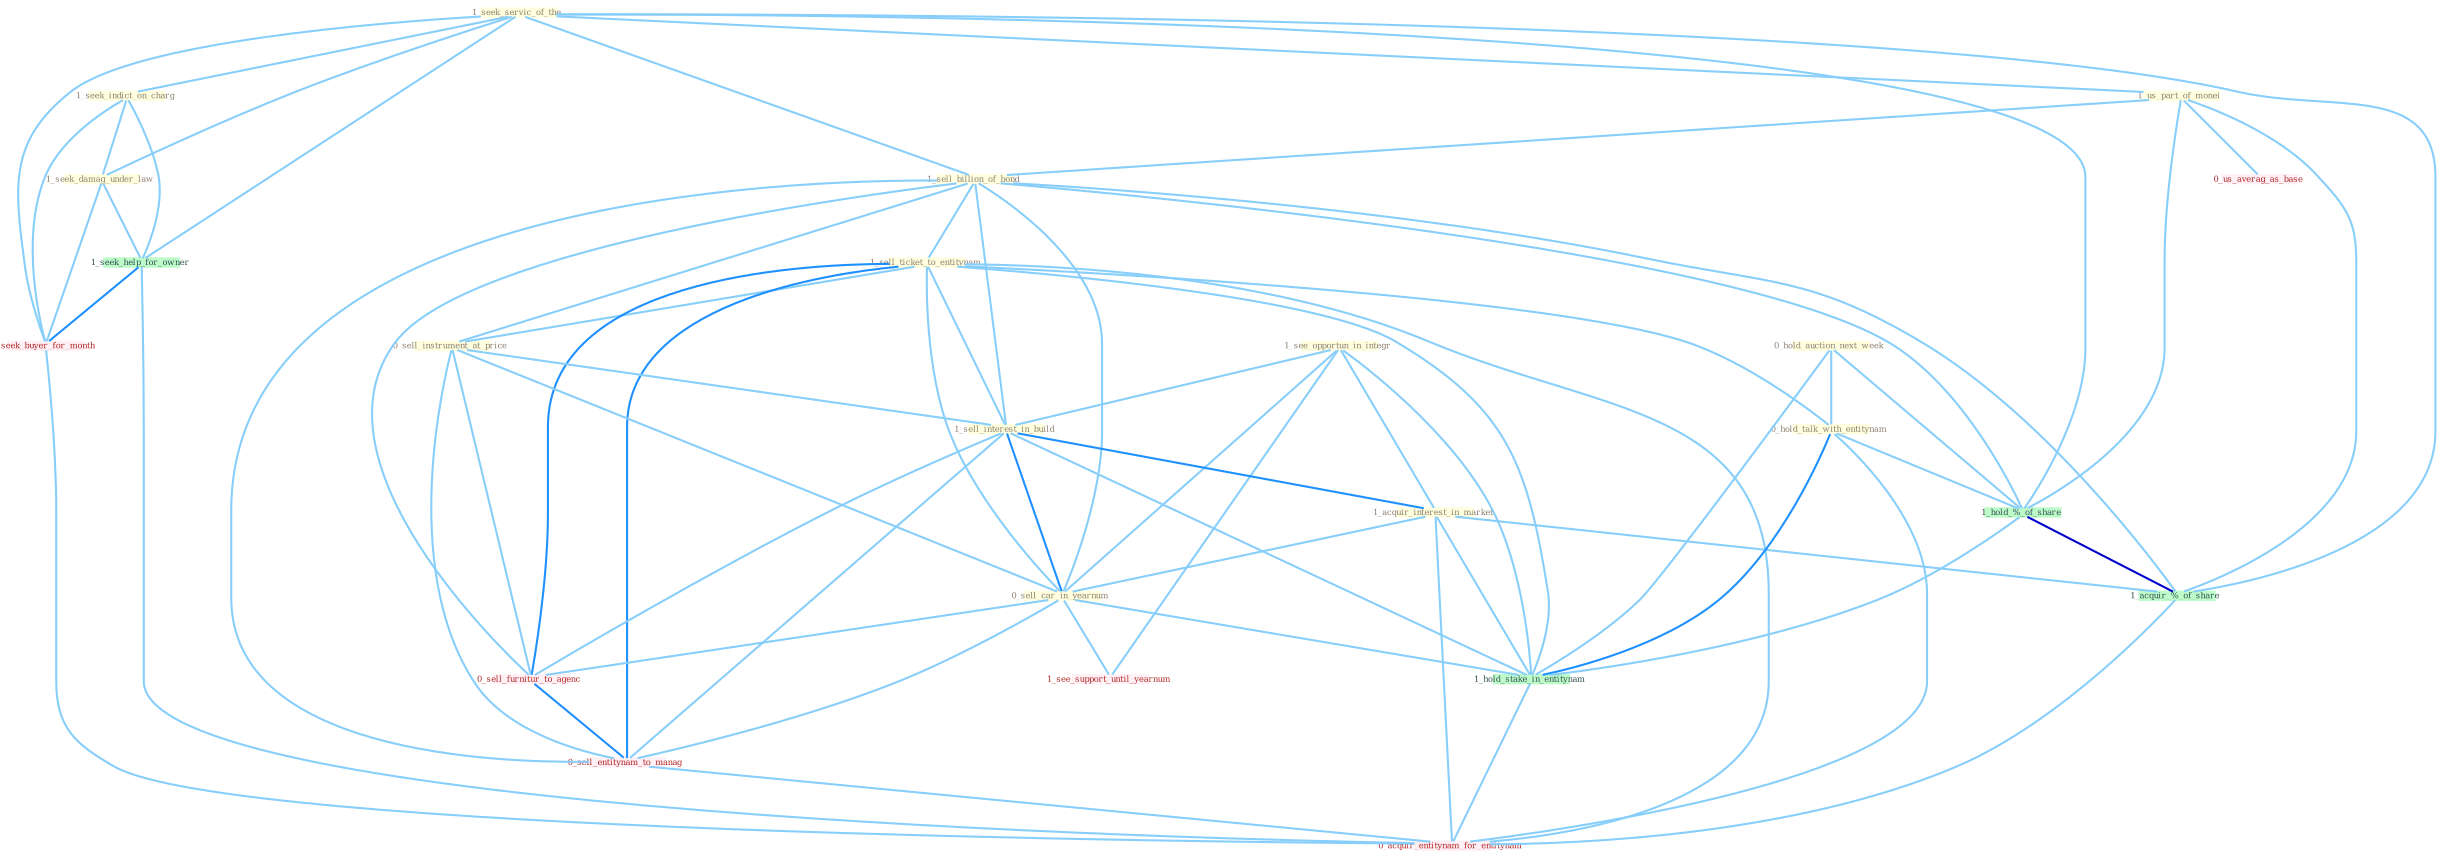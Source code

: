 Graph G{ 
    node
    [shape=polygon,style=filled,width=.5,height=.06,color="#BDFCC9",fixedsize=true,fontsize=4,
    fontcolor="#2f4f4f"];
    {node
    [color="#ffffe0", fontcolor="#8b7d6b"] "1_seek_servic_of_the " "0_hold_auction_next_week " "1_us_part_of_monei " "1_sell_billion_of_bond " "1_sell_ticket_to_entitynam " "1_seek_indict_on_charg " "0_sell_instrument_at_price " "1_see_opportun_in_integr " "1_sell_interest_in_build " "1_acquir_interest_in_market " "1_seek_damag_under_law " "0_hold_talk_with_entitynam " "0_sell_car_in_yearnum "}
{node [color="#fff0f5", fontcolor="#b22222"] "0_seek_buyer_for_month " "1_see_support_until_yearnum " "0_sell_furnitur_to_agenc " "0_us_averag_as_base " "0_sell_entitynam_to_manag " "0_acquir_entitynam_for_entitynam "}
edge [color="#B0E2FF"];

	"1_seek_servic_of_the " -- "1_us_part_of_monei " [w="1", color="#87cefa" ];
	"1_seek_servic_of_the " -- "1_sell_billion_of_bond " [w="1", color="#87cefa" ];
	"1_seek_servic_of_the " -- "1_seek_indict_on_charg " [w="1", color="#87cefa" ];
	"1_seek_servic_of_the " -- "1_seek_damag_under_law " [w="1", color="#87cefa" ];
	"1_seek_servic_of_the " -- "1_hold_%_of_share " [w="1", color="#87cefa" ];
	"1_seek_servic_of_the " -- "1_seek_help_for_owner " [w="1", color="#87cefa" ];
	"1_seek_servic_of_the " -- "0_seek_buyer_for_month " [w="1", color="#87cefa" ];
	"1_seek_servic_of_the " -- "1_acquir_%_of_share " [w="1", color="#87cefa" ];
	"0_hold_auction_next_week " -- "0_hold_talk_with_entitynam " [w="1", color="#87cefa" ];
	"0_hold_auction_next_week " -- "1_hold_%_of_share " [w="1", color="#87cefa" ];
	"0_hold_auction_next_week " -- "1_hold_stake_in_entitynam " [w="1", color="#87cefa" ];
	"1_us_part_of_monei " -- "1_sell_billion_of_bond " [w="1", color="#87cefa" ];
	"1_us_part_of_monei " -- "1_hold_%_of_share " [w="1", color="#87cefa" ];
	"1_us_part_of_monei " -- "1_acquir_%_of_share " [w="1", color="#87cefa" ];
	"1_us_part_of_monei " -- "0_us_averag_as_base " [w="1", color="#87cefa" ];
	"1_sell_billion_of_bond " -- "1_sell_ticket_to_entitynam " [w="1", color="#87cefa" ];
	"1_sell_billion_of_bond " -- "0_sell_instrument_at_price " [w="1", color="#87cefa" ];
	"1_sell_billion_of_bond " -- "1_sell_interest_in_build " [w="1", color="#87cefa" ];
	"1_sell_billion_of_bond " -- "0_sell_car_in_yearnum " [w="1", color="#87cefa" ];
	"1_sell_billion_of_bond " -- "1_hold_%_of_share " [w="1", color="#87cefa" ];
	"1_sell_billion_of_bond " -- "1_acquir_%_of_share " [w="1", color="#87cefa" ];
	"1_sell_billion_of_bond " -- "0_sell_furnitur_to_agenc " [w="1", color="#87cefa" ];
	"1_sell_billion_of_bond " -- "0_sell_entitynam_to_manag " [w="1", color="#87cefa" ];
	"1_sell_ticket_to_entitynam " -- "0_sell_instrument_at_price " [w="1", color="#87cefa" ];
	"1_sell_ticket_to_entitynam " -- "1_sell_interest_in_build " [w="1", color="#87cefa" ];
	"1_sell_ticket_to_entitynam " -- "0_hold_talk_with_entitynam " [w="1", color="#87cefa" ];
	"1_sell_ticket_to_entitynam " -- "0_sell_car_in_yearnum " [w="1", color="#87cefa" ];
	"1_sell_ticket_to_entitynam " -- "1_hold_stake_in_entitynam " [w="1", color="#87cefa" ];
	"1_sell_ticket_to_entitynam " -- "0_sell_furnitur_to_agenc " [w="2", color="#1e90ff" , len=0.8];
	"1_sell_ticket_to_entitynam " -- "0_sell_entitynam_to_manag " [w="2", color="#1e90ff" , len=0.8];
	"1_sell_ticket_to_entitynam " -- "0_acquir_entitynam_for_entitynam " [w="1", color="#87cefa" ];
	"1_seek_indict_on_charg " -- "1_seek_damag_under_law " [w="1", color="#87cefa" ];
	"1_seek_indict_on_charg " -- "1_seek_help_for_owner " [w="1", color="#87cefa" ];
	"1_seek_indict_on_charg " -- "0_seek_buyer_for_month " [w="1", color="#87cefa" ];
	"0_sell_instrument_at_price " -- "1_sell_interest_in_build " [w="1", color="#87cefa" ];
	"0_sell_instrument_at_price " -- "0_sell_car_in_yearnum " [w="1", color="#87cefa" ];
	"0_sell_instrument_at_price " -- "0_sell_furnitur_to_agenc " [w="1", color="#87cefa" ];
	"0_sell_instrument_at_price " -- "0_sell_entitynam_to_manag " [w="1", color="#87cefa" ];
	"1_see_opportun_in_integr " -- "1_sell_interest_in_build " [w="1", color="#87cefa" ];
	"1_see_opportun_in_integr " -- "1_acquir_interest_in_market " [w="1", color="#87cefa" ];
	"1_see_opportun_in_integr " -- "0_sell_car_in_yearnum " [w="1", color="#87cefa" ];
	"1_see_opportun_in_integr " -- "1_hold_stake_in_entitynam " [w="1", color="#87cefa" ];
	"1_see_opportun_in_integr " -- "1_see_support_until_yearnum " [w="1", color="#87cefa" ];
	"1_sell_interest_in_build " -- "1_acquir_interest_in_market " [w="2", color="#1e90ff" , len=0.8];
	"1_sell_interest_in_build " -- "0_sell_car_in_yearnum " [w="2", color="#1e90ff" , len=0.8];
	"1_sell_interest_in_build " -- "1_hold_stake_in_entitynam " [w="1", color="#87cefa" ];
	"1_sell_interest_in_build " -- "0_sell_furnitur_to_agenc " [w="1", color="#87cefa" ];
	"1_sell_interest_in_build " -- "0_sell_entitynam_to_manag " [w="1", color="#87cefa" ];
	"1_acquir_interest_in_market " -- "0_sell_car_in_yearnum " [w="1", color="#87cefa" ];
	"1_acquir_interest_in_market " -- "1_hold_stake_in_entitynam " [w="1", color="#87cefa" ];
	"1_acquir_interest_in_market " -- "1_acquir_%_of_share " [w="1", color="#87cefa" ];
	"1_acquir_interest_in_market " -- "0_acquir_entitynam_for_entitynam " [w="1", color="#87cefa" ];
	"1_seek_damag_under_law " -- "1_seek_help_for_owner " [w="1", color="#87cefa" ];
	"1_seek_damag_under_law " -- "0_seek_buyer_for_month " [w="1", color="#87cefa" ];
	"0_hold_talk_with_entitynam " -- "1_hold_%_of_share " [w="1", color="#87cefa" ];
	"0_hold_talk_with_entitynam " -- "1_hold_stake_in_entitynam " [w="2", color="#1e90ff" , len=0.8];
	"0_hold_talk_with_entitynam " -- "0_acquir_entitynam_for_entitynam " [w="1", color="#87cefa" ];
	"0_sell_car_in_yearnum " -- "1_hold_stake_in_entitynam " [w="1", color="#87cefa" ];
	"0_sell_car_in_yearnum " -- "1_see_support_until_yearnum " [w="1", color="#87cefa" ];
	"0_sell_car_in_yearnum " -- "0_sell_furnitur_to_agenc " [w="1", color="#87cefa" ];
	"0_sell_car_in_yearnum " -- "0_sell_entitynam_to_manag " [w="1", color="#87cefa" ];
	"1_hold_%_of_share " -- "1_hold_stake_in_entitynam " [w="1", color="#87cefa" ];
	"1_hold_%_of_share " -- "1_acquir_%_of_share " [w="3", color="#0000cd" , len=0.6];
	"1_hold_stake_in_entitynam " -- "0_acquir_entitynam_for_entitynam " [w="1", color="#87cefa" ];
	"1_seek_help_for_owner " -- "0_seek_buyer_for_month " [w="2", color="#1e90ff" , len=0.8];
	"1_seek_help_for_owner " -- "0_acquir_entitynam_for_entitynam " [w="1", color="#87cefa" ];
	"0_seek_buyer_for_month " -- "0_acquir_entitynam_for_entitynam " [w="1", color="#87cefa" ];
	"1_acquir_%_of_share " -- "0_acquir_entitynam_for_entitynam " [w="1", color="#87cefa" ];
	"0_sell_furnitur_to_agenc " -- "0_sell_entitynam_to_manag " [w="2", color="#1e90ff" , len=0.8];
	"0_sell_entitynam_to_manag " -- "0_acquir_entitynam_for_entitynam " [w="1", color="#87cefa" ];
}